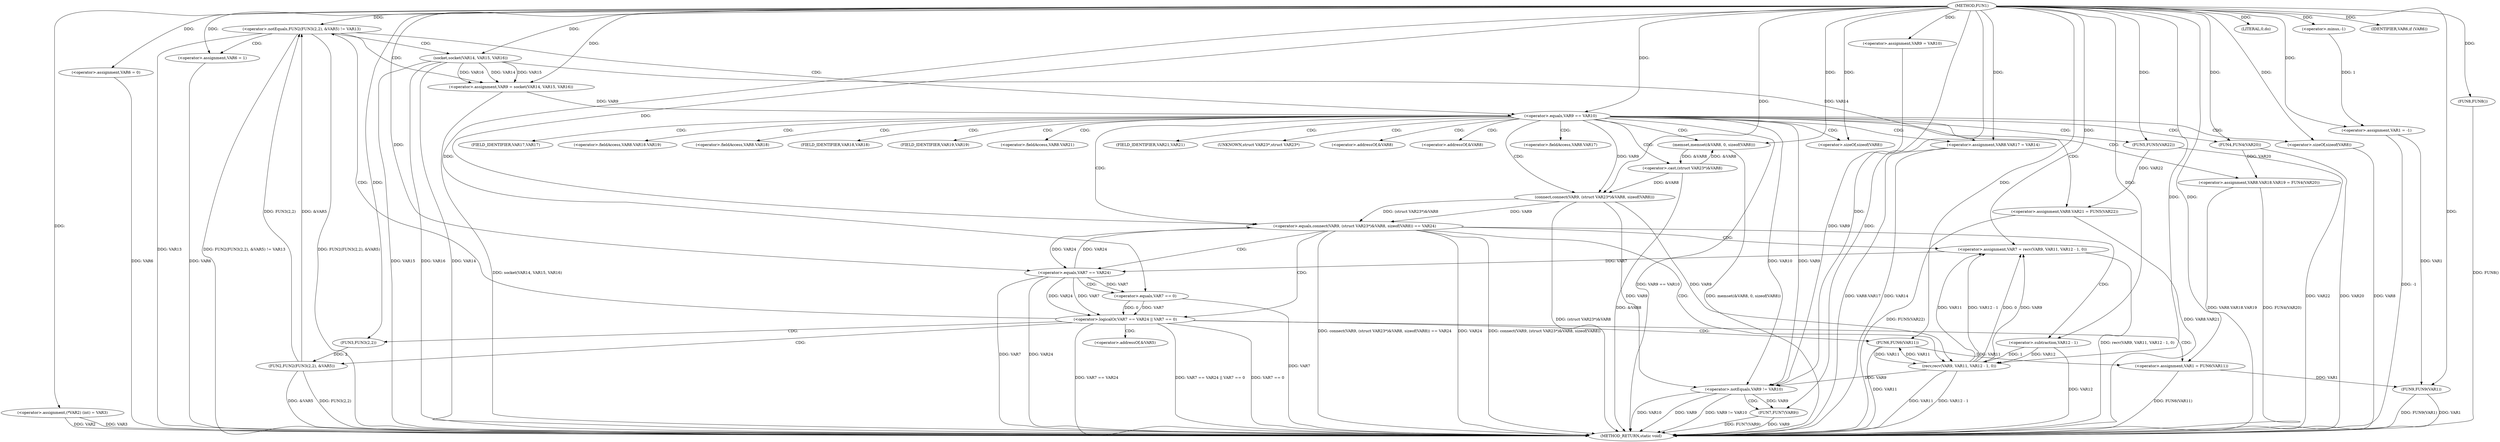 digraph FUN1 {  
"1000100" [label = "(METHOD,FUN1)" ]
"1000227" [label = "(METHOD_RETURN,static void)" ]
"1000104" [label = "(<operator>.assignment,(*VAR2) (int) = VAR3)" ]
"1000107" [label = "(<operator>.assignment,VAR1 = -1)" ]
"1000109" [label = "(<operator>.minus,-1)" ]
"1000114" [label = "(<operator>.assignment,VAR6 = 0)" ]
"1000120" [label = "(<operator>.assignment,VAR9 = VAR10)" ]
"1000127" [label = "(<operator>.notEquals,FUN2(FUN3(2,2), &VAR5) != VAR13)" ]
"1000128" [label = "(FUN2,FUN2(FUN3(2,2), &VAR5))" ]
"1000129" [label = "(FUN3,FUN3(2,2))" ]
"1000137" [label = "(<operator>.assignment,VAR6 = 1)" ]
"1000140" [label = "(<operator>.assignment,VAR9 = socket(VAR14, VAR15, VAR16))" ]
"1000142" [label = "(socket,socket(VAR14, VAR15, VAR16))" ]
"1000147" [label = "(<operator>.equals,VAR9 == VAR10)" ]
"1000152" [label = "(memset,memset(&VAR8, 0, sizeof(VAR8)))" ]
"1000156" [label = "(<operator>.sizeOf,sizeof(VAR8))" ]
"1000158" [label = "(<operator>.assignment,VAR8.VAR17 = VAR14)" ]
"1000163" [label = "(<operator>.assignment,VAR8.VAR18.VAR19 = FUN4(VAR20))" ]
"1000169" [label = "(FUN4,FUN4(VAR20))" ]
"1000171" [label = "(<operator>.assignment,VAR8.VAR21 = FUN5(VAR22))" ]
"1000175" [label = "(FUN5,FUN5(VAR22))" ]
"1000178" [label = "(<operator>.equals,connect(VAR9, (struct VAR23*)&VAR8, sizeof(VAR8)) == VAR24)" ]
"1000179" [label = "(connect,connect(VAR9, (struct VAR23*)&VAR8, sizeof(VAR8)))" ]
"1000181" [label = "(<operator>.cast,(struct VAR23*)&VAR8)" ]
"1000185" [label = "(<operator>.sizeOf,sizeof(VAR8))" ]
"1000190" [label = "(<operator>.assignment,VAR7 = recv(VAR9, VAR11, VAR12 - 1, 0))" ]
"1000192" [label = "(recv,recv(VAR9, VAR11, VAR12 - 1, 0))" ]
"1000195" [label = "(<operator>.subtraction,VAR12 - 1)" ]
"1000200" [label = "(<operator>.logicalOr,VAR7 == VAR24 || VAR7 == 0)" ]
"1000201" [label = "(<operator>.equals,VAR7 == VAR24)" ]
"1000204" [label = "(<operator>.equals,VAR7 == 0)" ]
"1000209" [label = "(<operator>.assignment,VAR1 = FUN6(VAR11))" ]
"1000211" [label = "(FUN6,FUN6(VAR11))" ]
"1000213" [label = "(LITERAL,0,do)" ]
"1000215" [label = "(<operator>.notEquals,VAR9 != VAR10)" ]
"1000219" [label = "(FUN7,FUN7(VAR9))" ]
"1000222" [label = "(IDENTIFIER,VAR6,if (VAR6))" ]
"1000224" [label = "(FUN8,FUN8())" ]
"1000225" [label = "(FUN9,FUN9(VAR1))" ]
"1000132" [label = "(<operator>.addressOf,&VAR5)" ]
"1000153" [label = "(<operator>.addressOf,&VAR8)" ]
"1000159" [label = "(<operator>.fieldAccess,VAR8.VAR17)" ]
"1000161" [label = "(FIELD_IDENTIFIER,VAR17,VAR17)" ]
"1000164" [label = "(<operator>.fieldAccess,VAR8.VAR18.VAR19)" ]
"1000165" [label = "(<operator>.fieldAccess,VAR8.VAR18)" ]
"1000167" [label = "(FIELD_IDENTIFIER,VAR18,VAR18)" ]
"1000168" [label = "(FIELD_IDENTIFIER,VAR19,VAR19)" ]
"1000172" [label = "(<operator>.fieldAccess,VAR8.VAR21)" ]
"1000174" [label = "(FIELD_IDENTIFIER,VAR21,VAR21)" ]
"1000182" [label = "(UNKNOWN,struct VAR23*,struct VAR23*)" ]
"1000183" [label = "(<operator>.addressOf,&VAR8)" ]
  "1000128" -> "1000227"  [ label = "DDG: &VAR5"] 
  "1000179" -> "1000227"  [ label = "DDG: (struct VAR23*)&VAR8"] 
  "1000175" -> "1000227"  [ label = "DDG: VAR22"] 
  "1000127" -> "1000227"  [ label = "DDG: FUN2(FUN3(2,2), &VAR5) != VAR13"] 
  "1000211" -> "1000227"  [ label = "DDG: VAR11"] 
  "1000204" -> "1000227"  [ label = "DDG: VAR7"] 
  "1000178" -> "1000227"  [ label = "DDG: connect(VAR9, (struct VAR23*)&VAR8, sizeof(VAR8)) == VAR24"] 
  "1000158" -> "1000227"  [ label = "DDG: VAR8.VAR17"] 
  "1000163" -> "1000227"  [ label = "DDG: VAR8.VAR18.VAR19"] 
  "1000185" -> "1000227"  [ label = "DDG: VAR8"] 
  "1000171" -> "1000227"  [ label = "DDG: VAR8.VAR21"] 
  "1000178" -> "1000227"  [ label = "DDG: VAR24"] 
  "1000140" -> "1000227"  [ label = "DDG: socket(VAR14, VAR15, VAR16)"] 
  "1000225" -> "1000227"  [ label = "DDG: FUN9(VAR1)"] 
  "1000192" -> "1000227"  [ label = "DDG: VAR11"] 
  "1000200" -> "1000227"  [ label = "DDG: VAR7 == VAR24"] 
  "1000163" -> "1000227"  [ label = "DDG: FUN4(VAR20)"] 
  "1000200" -> "1000227"  [ label = "DDG: VAR7 == VAR24 || VAR7 == 0"] 
  "1000215" -> "1000227"  [ label = "DDG: VAR9"] 
  "1000178" -> "1000227"  [ label = "DDG: connect(VAR9, (struct VAR23*)&VAR8, sizeof(VAR8))"] 
  "1000104" -> "1000227"  [ label = "DDG: VAR2"] 
  "1000225" -> "1000227"  [ label = "DDG: VAR1"] 
  "1000219" -> "1000227"  [ label = "DDG: FUN7(VAR9)"] 
  "1000215" -> "1000227"  [ label = "DDG: VAR10"] 
  "1000192" -> "1000227"  [ label = "DDG: VAR12 - 1"] 
  "1000152" -> "1000227"  [ label = "DDG: memset(&VAR8, 0, sizeof(VAR8))"] 
  "1000128" -> "1000227"  [ label = "DDG: FUN3(2,2)"] 
  "1000142" -> "1000227"  [ label = "DDG: VAR15"] 
  "1000127" -> "1000227"  [ label = "DDG: VAR13"] 
  "1000201" -> "1000227"  [ label = "DDG: VAR24"] 
  "1000114" -> "1000227"  [ label = "DDG: VAR6"] 
  "1000209" -> "1000227"  [ label = "DDG: FUN6(VAR11)"] 
  "1000142" -> "1000227"  [ label = "DDG: VAR14"] 
  "1000142" -> "1000227"  [ label = "DDG: VAR16"] 
  "1000219" -> "1000227"  [ label = "DDG: VAR9"] 
  "1000215" -> "1000227"  [ label = "DDG: VAR9 != VAR10"] 
  "1000169" -> "1000227"  [ label = "DDG: VAR20"] 
  "1000127" -> "1000227"  [ label = "DDG: FUN2(FUN3(2,2), &VAR5)"] 
  "1000137" -> "1000227"  [ label = "DDG: VAR6"] 
  "1000195" -> "1000227"  [ label = "DDG: VAR12"] 
  "1000158" -> "1000227"  [ label = "DDG: VAR14"] 
  "1000147" -> "1000227"  [ label = "DDG: VAR9 == VAR10"] 
  "1000181" -> "1000227"  [ label = "DDG: &VAR8"] 
  "1000190" -> "1000227"  [ label = "DDG: recv(VAR9, VAR11, VAR12 - 1, 0)"] 
  "1000104" -> "1000227"  [ label = "DDG: VAR3"] 
  "1000171" -> "1000227"  [ label = "DDG: FUN5(VAR22)"] 
  "1000107" -> "1000227"  [ label = "DDG: -1"] 
  "1000224" -> "1000227"  [ label = "DDG: FUN8()"] 
  "1000201" -> "1000227"  [ label = "DDG: VAR7"] 
  "1000200" -> "1000227"  [ label = "DDG: VAR7 == 0"] 
  "1000100" -> "1000104"  [ label = "DDG: "] 
  "1000109" -> "1000107"  [ label = "DDG: 1"] 
  "1000100" -> "1000107"  [ label = "DDG: "] 
  "1000100" -> "1000109"  [ label = "DDG: "] 
  "1000100" -> "1000114"  [ label = "DDG: "] 
  "1000100" -> "1000120"  [ label = "DDG: "] 
  "1000128" -> "1000127"  [ label = "DDG: FUN3(2,2)"] 
  "1000128" -> "1000127"  [ label = "DDG: &VAR5"] 
  "1000129" -> "1000128"  [ label = "DDG: 2"] 
  "1000100" -> "1000129"  [ label = "DDG: "] 
  "1000100" -> "1000127"  [ label = "DDG: "] 
  "1000100" -> "1000137"  [ label = "DDG: "] 
  "1000142" -> "1000140"  [ label = "DDG: VAR14"] 
  "1000142" -> "1000140"  [ label = "DDG: VAR15"] 
  "1000142" -> "1000140"  [ label = "DDG: VAR16"] 
  "1000100" -> "1000140"  [ label = "DDG: "] 
  "1000100" -> "1000142"  [ label = "DDG: "] 
  "1000140" -> "1000147"  [ label = "DDG: VAR9"] 
  "1000100" -> "1000147"  [ label = "DDG: "] 
  "1000181" -> "1000152"  [ label = "DDG: &VAR8"] 
  "1000100" -> "1000152"  [ label = "DDG: "] 
  "1000100" -> "1000156"  [ label = "DDG: "] 
  "1000142" -> "1000158"  [ label = "DDG: VAR14"] 
  "1000100" -> "1000158"  [ label = "DDG: "] 
  "1000169" -> "1000163"  [ label = "DDG: VAR20"] 
  "1000100" -> "1000169"  [ label = "DDG: "] 
  "1000175" -> "1000171"  [ label = "DDG: VAR22"] 
  "1000100" -> "1000175"  [ label = "DDG: "] 
  "1000179" -> "1000178"  [ label = "DDG: VAR9"] 
  "1000179" -> "1000178"  [ label = "DDG: (struct VAR23*)&VAR8"] 
  "1000147" -> "1000179"  [ label = "DDG: VAR9"] 
  "1000100" -> "1000179"  [ label = "DDG: "] 
  "1000181" -> "1000179"  [ label = "DDG: &VAR8"] 
  "1000152" -> "1000181"  [ label = "DDG: &VAR8"] 
  "1000100" -> "1000185"  [ label = "DDG: "] 
  "1000201" -> "1000178"  [ label = "DDG: VAR24"] 
  "1000100" -> "1000178"  [ label = "DDG: "] 
  "1000192" -> "1000190"  [ label = "DDG: VAR9"] 
  "1000192" -> "1000190"  [ label = "DDG: VAR11"] 
  "1000192" -> "1000190"  [ label = "DDG: VAR12 - 1"] 
  "1000192" -> "1000190"  [ label = "DDG: 0"] 
  "1000100" -> "1000190"  [ label = "DDG: "] 
  "1000179" -> "1000192"  [ label = "DDG: VAR9"] 
  "1000100" -> "1000192"  [ label = "DDG: "] 
  "1000211" -> "1000192"  [ label = "DDG: VAR11"] 
  "1000195" -> "1000192"  [ label = "DDG: VAR12"] 
  "1000195" -> "1000192"  [ label = "DDG: 1"] 
  "1000100" -> "1000195"  [ label = "DDG: "] 
  "1000201" -> "1000200"  [ label = "DDG: VAR7"] 
  "1000201" -> "1000200"  [ label = "DDG: VAR24"] 
  "1000190" -> "1000201"  [ label = "DDG: VAR7"] 
  "1000100" -> "1000201"  [ label = "DDG: "] 
  "1000178" -> "1000201"  [ label = "DDG: VAR24"] 
  "1000204" -> "1000200"  [ label = "DDG: VAR7"] 
  "1000204" -> "1000200"  [ label = "DDG: 0"] 
  "1000201" -> "1000204"  [ label = "DDG: VAR7"] 
  "1000100" -> "1000204"  [ label = "DDG: "] 
  "1000211" -> "1000209"  [ label = "DDG: VAR11"] 
  "1000100" -> "1000209"  [ label = "DDG: "] 
  "1000192" -> "1000211"  [ label = "DDG: VAR11"] 
  "1000100" -> "1000211"  [ label = "DDG: "] 
  "1000100" -> "1000213"  [ label = "DDG: "] 
  "1000147" -> "1000215"  [ label = "DDG: VAR9"] 
  "1000192" -> "1000215"  [ label = "DDG: VAR9"] 
  "1000120" -> "1000215"  [ label = "DDG: VAR9"] 
  "1000179" -> "1000215"  [ label = "DDG: VAR9"] 
  "1000100" -> "1000215"  [ label = "DDG: "] 
  "1000147" -> "1000215"  [ label = "DDG: VAR10"] 
  "1000215" -> "1000219"  [ label = "DDG: VAR9"] 
  "1000100" -> "1000219"  [ label = "DDG: "] 
  "1000100" -> "1000222"  [ label = "DDG: "] 
  "1000100" -> "1000224"  [ label = "DDG: "] 
  "1000107" -> "1000225"  [ label = "DDG: VAR1"] 
  "1000209" -> "1000225"  [ label = "DDG: VAR1"] 
  "1000100" -> "1000225"  [ label = "DDG: "] 
  "1000127" -> "1000142"  [ label = "CDG: "] 
  "1000127" -> "1000137"  [ label = "CDG: "] 
  "1000127" -> "1000147"  [ label = "CDG: "] 
  "1000127" -> "1000140"  [ label = "CDG: "] 
  "1000147" -> "1000153"  [ label = "CDG: "] 
  "1000147" -> "1000164"  [ label = "CDG: "] 
  "1000147" -> "1000174"  [ label = "CDG: "] 
  "1000147" -> "1000156"  [ label = "CDG: "] 
  "1000147" -> "1000161"  [ label = "CDG: "] 
  "1000147" -> "1000182"  [ label = "CDG: "] 
  "1000147" -> "1000152"  [ label = "CDG: "] 
  "1000147" -> "1000183"  [ label = "CDG: "] 
  "1000147" -> "1000165"  [ label = "CDG: "] 
  "1000147" -> "1000172"  [ label = "CDG: "] 
  "1000147" -> "1000169"  [ label = "CDG: "] 
  "1000147" -> "1000163"  [ label = "CDG: "] 
  "1000147" -> "1000168"  [ label = "CDG: "] 
  "1000147" -> "1000178"  [ label = "CDG: "] 
  "1000147" -> "1000159"  [ label = "CDG: "] 
  "1000147" -> "1000167"  [ label = "CDG: "] 
  "1000147" -> "1000158"  [ label = "CDG: "] 
  "1000147" -> "1000175"  [ label = "CDG: "] 
  "1000147" -> "1000171"  [ label = "CDG: "] 
  "1000147" -> "1000179"  [ label = "CDG: "] 
  "1000147" -> "1000181"  [ label = "CDG: "] 
  "1000147" -> "1000185"  [ label = "CDG: "] 
  "1000178" -> "1000200"  [ label = "CDG: "] 
  "1000178" -> "1000195"  [ label = "CDG: "] 
  "1000178" -> "1000190"  [ label = "CDG: "] 
  "1000178" -> "1000201"  [ label = "CDG: "] 
  "1000178" -> "1000192"  [ label = "CDG: "] 
  "1000200" -> "1000211"  [ label = "CDG: "] 
  "1000200" -> "1000209"  [ label = "CDG: "] 
  "1000200" -> "1000127"  [ label = "CDG: "] 
  "1000200" -> "1000128"  [ label = "CDG: "] 
  "1000200" -> "1000132"  [ label = "CDG: "] 
  "1000200" -> "1000129"  [ label = "CDG: "] 
  "1000201" -> "1000204"  [ label = "CDG: "] 
  "1000215" -> "1000219"  [ label = "CDG: "] 
}
